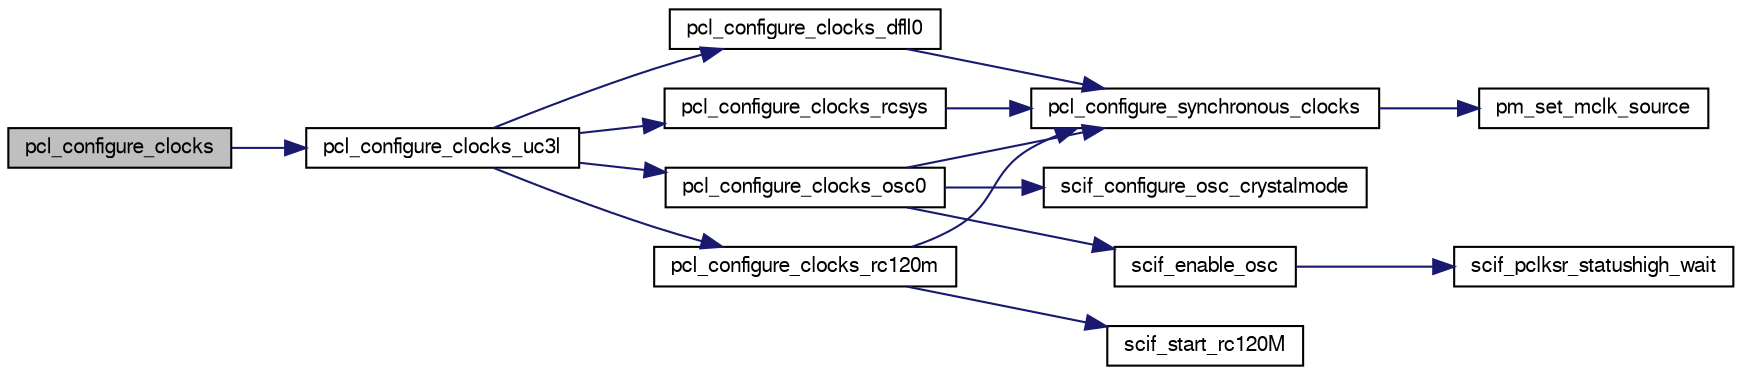 digraph G
{
  edge [fontname="FreeSans",fontsize="10",labelfontname="FreeSans",labelfontsize="10"];
  node [fontname="FreeSans",fontsize="10",shape=record];
  rankdir=LR;
  Node1 [label="pcl_configure_clocks",height=0.2,width=0.4,color="black", fillcolor="grey75", style="filled" fontcolor="black"];
  Node1 -> Node2 [color="midnightblue",fontsize="10",style="solid",fontname="FreeSans"];
  Node2 [label="pcl_configure_clocks_uc3l",height=0.2,width=0.4,color="black", fillcolor="white", style="filled",URL="$a00035.html#a45086dd1cdcb50840fd4058daaee915d"];
  Node2 -> Node3 [color="midnightblue",fontsize="10",style="solid",fontname="FreeSans"];
  Node3 [label="pcl_configure_clocks_dfll0",height=0.2,width=0.4,color="black", fillcolor="white", style="filled",URL="$a00035.html#a8528af6e455a48f6d7b134bbd51d5840",tooltip="Automatically configure the CPU, PBA, PBB, and HSB clocks using the DFLL0 as main..."];
  Node3 -> Node4 [color="midnightblue",fontsize="10",style="solid",fontname="FreeSans"];
  Node4 [label="pcl_configure_synchronous_clocks",height=0.2,width=0.4,color="black", fillcolor="white", style="filled",URL="$a00035.html#a92e75eae7678315865429a64f7562644",tooltip="Device-specific implementation."];
  Node4 -> Node5 [color="midnightblue",fontsize="10",style="solid",fontname="FreeSans"];
  Node5 [label="pm_set_mclk_source",height=0.2,width=0.4,color="black", fillcolor="white", style="filled",URL="$a00033.html#ae8ae9d9b5af1bbd592f7dce6e11677b0",tooltip="Clock Functions."];
  Node2 -> Node6 [color="midnightblue",fontsize="10",style="solid",fontname="FreeSans"];
  Node6 [label="pcl_configure_clocks_osc0",height=0.2,width=0.4,color="black", fillcolor="white", style="filled",URL="$a00035.html#a4ff3149ebc8bf3064e77dc4b158aafad",tooltip="Automatically configure the CPU, PBA, PBB, and HSB clocks using the OSC0 osc as main..."];
  Node6 -> Node4 [color="midnightblue",fontsize="10",style="solid",fontname="FreeSans"];
  Node6 -> Node7 [color="midnightblue",fontsize="10",style="solid",fontname="FreeSans"];
  Node7 [label="scif_configure_osc_crystalmode",height=0.2,width=0.4,color="black", fillcolor="white", style="filled",URL="$a00041.html#a07a99c5e193620b3d4a6825bcd054e37",tooltip="Configure an oscillator in crystal mode."];
  Node6 -> Node8 [color="midnightblue",fontsize="10",style="solid",fontname="FreeSans"];
  Node8 [label="scif_enable_osc",height=0.2,width=0.4,color="black", fillcolor="white", style="filled",URL="$a00041.html#ae6a41bbff30ad3544abd620bb8b50612",tooltip="Enable an oscillator with a given startup time."];
  Node8 -> Node9 [color="midnightblue",fontsize="10",style="solid",fontname="FreeSans"];
  Node9 [label="scif_pclksr_statushigh_wait",height=0.2,width=0.4,color="black", fillcolor="white", style="filled",URL="$a00041.html#a5f0069245d4d5cbfea5cb6b3300a6c0b",tooltip="Wait for a status high in the Power and Clocks status register."];
  Node2 -> Node10 [color="midnightblue",fontsize="10",style="solid",fontname="FreeSans"];
  Node10 [label="pcl_configure_clocks_rc120m",height=0.2,width=0.4,color="black", fillcolor="white", style="filled",URL="$a00035.html#a73982b53f03832280909af1b437220ba",tooltip="Automatically configure the CPU, PBA, PBB, and HSB clocks using the RC120M osc as..."];
  Node10 -> Node4 [color="midnightblue",fontsize="10",style="solid",fontname="FreeSans"];
  Node10 -> Node11 [color="midnightblue",fontsize="10",style="solid",fontname="FreeSans"];
  Node11 [label="scif_start_rc120M",height=0.2,width=0.4,color="black", fillcolor="white", style="filled",URL="$a00041.html#a059e71c82dac925ae59dc36cdbf30222",tooltip="120MHz RCosc Functions"];
  Node2 -> Node12 [color="midnightblue",fontsize="10",style="solid",fontname="FreeSans"];
  Node12 [label="pcl_configure_clocks_rcsys",height=0.2,width=0.4,color="black", fillcolor="white", style="filled",URL="$a00035.html#a37e123796912716a80c10045f483e618",tooltip="Automatically configure the CPU, PBA, PBB, and HSB clocks using the RCSYS osc as..."];
  Node12 -> Node4 [color="midnightblue",fontsize="10",style="solid",fontname="FreeSans"];
}
